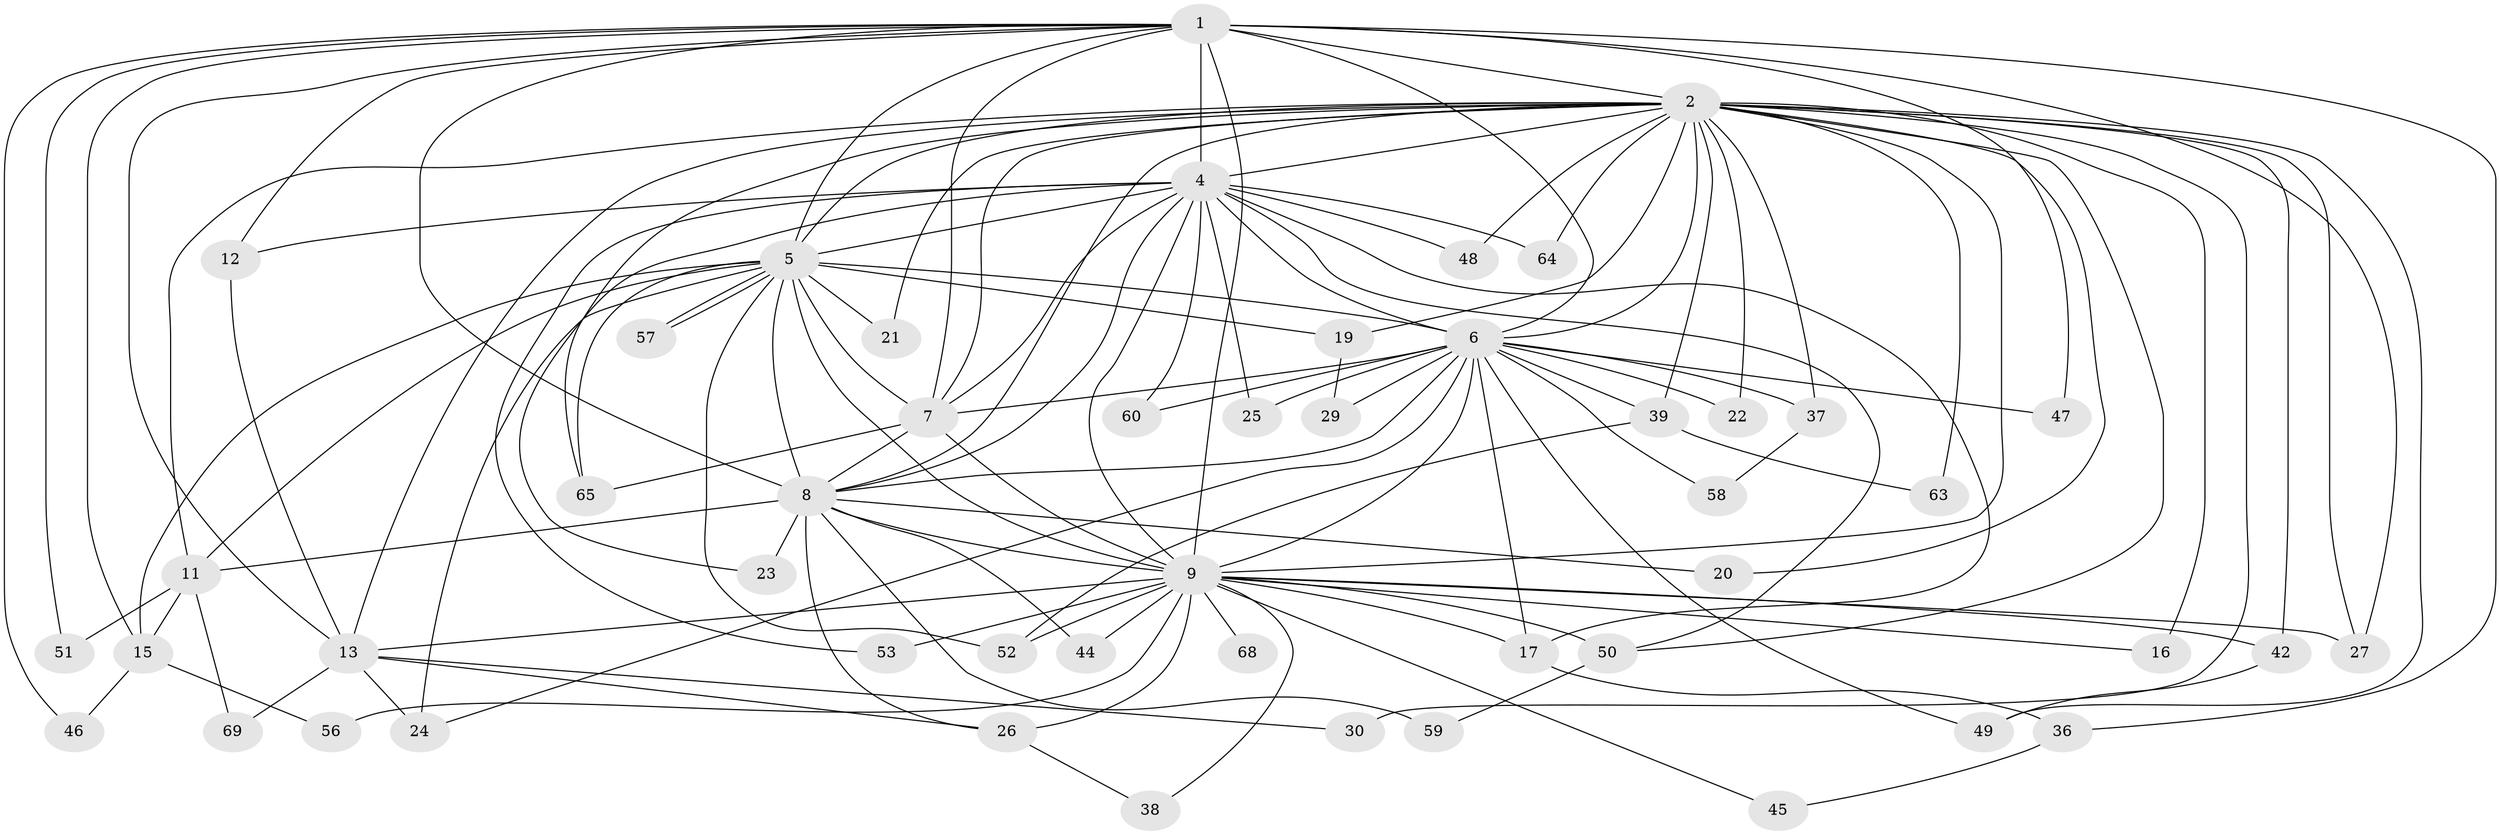 // original degree distribution, {16: 0.02857142857142857, 17: 0.014285714285714285, 20: 0.014285714285714285, 19: 0.02857142857142857, 18: 0.014285714285714285, 21: 0.014285714285714285, 11: 0.014285714285714285, 15: 0.014285714285714285, 6: 0.02857142857142857, 3: 0.24285714285714285, 4: 0.07142857142857142, 2: 0.5, 5: 0.014285714285714285}
// Generated by graph-tools (version 1.1) at 2025/11/02/27/25 16:11:01]
// undirected, 50 vertices, 123 edges
graph export_dot {
graph [start="1"]
  node [color=gray90,style=filled];
  1 [super="+31"];
  2 [super="+3"];
  4 [super="+18"];
  5 [super="+40"];
  6 [super="+33"];
  7 [super="+61"];
  8 [super="+32"];
  9 [super="+10"];
  11 [super="+62"];
  12 [super="+54"];
  13 [super="+14"];
  15 [super="+43"];
  16 [super="+41"];
  17 [super="+34"];
  19;
  20;
  21;
  22;
  23;
  24;
  25;
  26 [super="+28"];
  27 [super="+35"];
  29;
  30;
  36;
  37;
  38;
  39;
  42 [super="+55"];
  44;
  45;
  46;
  47;
  48;
  49;
  50 [super="+66"];
  51;
  52 [super="+67"];
  53;
  56;
  57;
  58;
  59;
  60;
  63;
  64;
  65 [super="+70"];
  68;
  69;
  1 -- 2 [weight=2];
  1 -- 4;
  1 -- 5;
  1 -- 6;
  1 -- 7;
  1 -- 8 [weight=2];
  1 -- 9 [weight=3];
  1 -- 12;
  1 -- 13;
  1 -- 15;
  1 -- 36;
  1 -- 51;
  1 -- 27;
  1 -- 46;
  1 -- 47;
  2 -- 4 [weight=2];
  2 -- 5 [weight=2];
  2 -- 6 [weight=2];
  2 -- 7 [weight=2];
  2 -- 8 [weight=2];
  2 -- 9 [weight=4];
  2 -- 20;
  2 -- 21;
  2 -- 37;
  2 -- 39;
  2 -- 63;
  2 -- 65;
  2 -- 16 [weight=2];
  2 -- 64;
  2 -- 11;
  2 -- 13;
  2 -- 19;
  2 -- 22;
  2 -- 27;
  2 -- 30;
  2 -- 42;
  2 -- 48;
  2 -- 49;
  2 -- 50;
  4 -- 5;
  4 -- 6;
  4 -- 7;
  4 -- 8;
  4 -- 9 [weight=2];
  4 -- 12;
  4 -- 23;
  4 -- 25;
  4 -- 48;
  4 -- 50;
  4 -- 53;
  4 -- 64;
  4 -- 60;
  4 -- 17;
  5 -- 6 [weight=2];
  5 -- 7;
  5 -- 8;
  5 -- 9 [weight=2];
  5 -- 11;
  5 -- 15;
  5 -- 19;
  5 -- 21;
  5 -- 57;
  5 -- 57;
  5 -- 24;
  5 -- 65;
  5 -- 52;
  6 -- 7 [weight=2];
  6 -- 8;
  6 -- 9 [weight=2];
  6 -- 17;
  6 -- 22;
  6 -- 24;
  6 -- 25;
  6 -- 29;
  6 -- 39;
  6 -- 47;
  6 -- 49;
  6 -- 58;
  6 -- 60;
  6 -- 37;
  7 -- 8;
  7 -- 9 [weight=2];
  7 -- 65;
  8 -- 9 [weight=2];
  8 -- 20;
  8 -- 23;
  8 -- 26;
  8 -- 44;
  8 -- 59;
  8 -- 11;
  9 -- 16;
  9 -- 26;
  9 -- 42;
  9 -- 44;
  9 -- 45;
  9 -- 50;
  9 -- 52;
  9 -- 56;
  9 -- 68 [weight=2];
  9 -- 38;
  9 -- 17;
  9 -- 53;
  9 -- 27;
  9 -- 13;
  11 -- 51;
  11 -- 69;
  11 -- 15;
  12 -- 13;
  13 -- 30;
  13 -- 24;
  13 -- 69;
  13 -- 26;
  15 -- 46;
  15 -- 56;
  17 -- 36;
  19 -- 29;
  26 -- 38;
  36 -- 45;
  37 -- 58;
  39 -- 52;
  39 -- 63;
  42 -- 49;
  50 -- 59;
}
